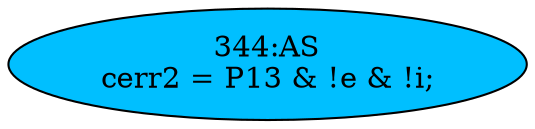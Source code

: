 strict digraph "" {
	node [label="\N"];
	"344:AS"	 [ast="<pyverilog.vparser.ast.Assign object at 0x7f14ceee1610>",
		def_var="['cerr2']",
		fillcolor=deepskyblue,
		label="344:AS
cerr2 = P13 & !e & !i;",
		statements="[]",
		style=filled,
		typ=Assign,
		use_var="['P13', 'e', 'i']"];
}
